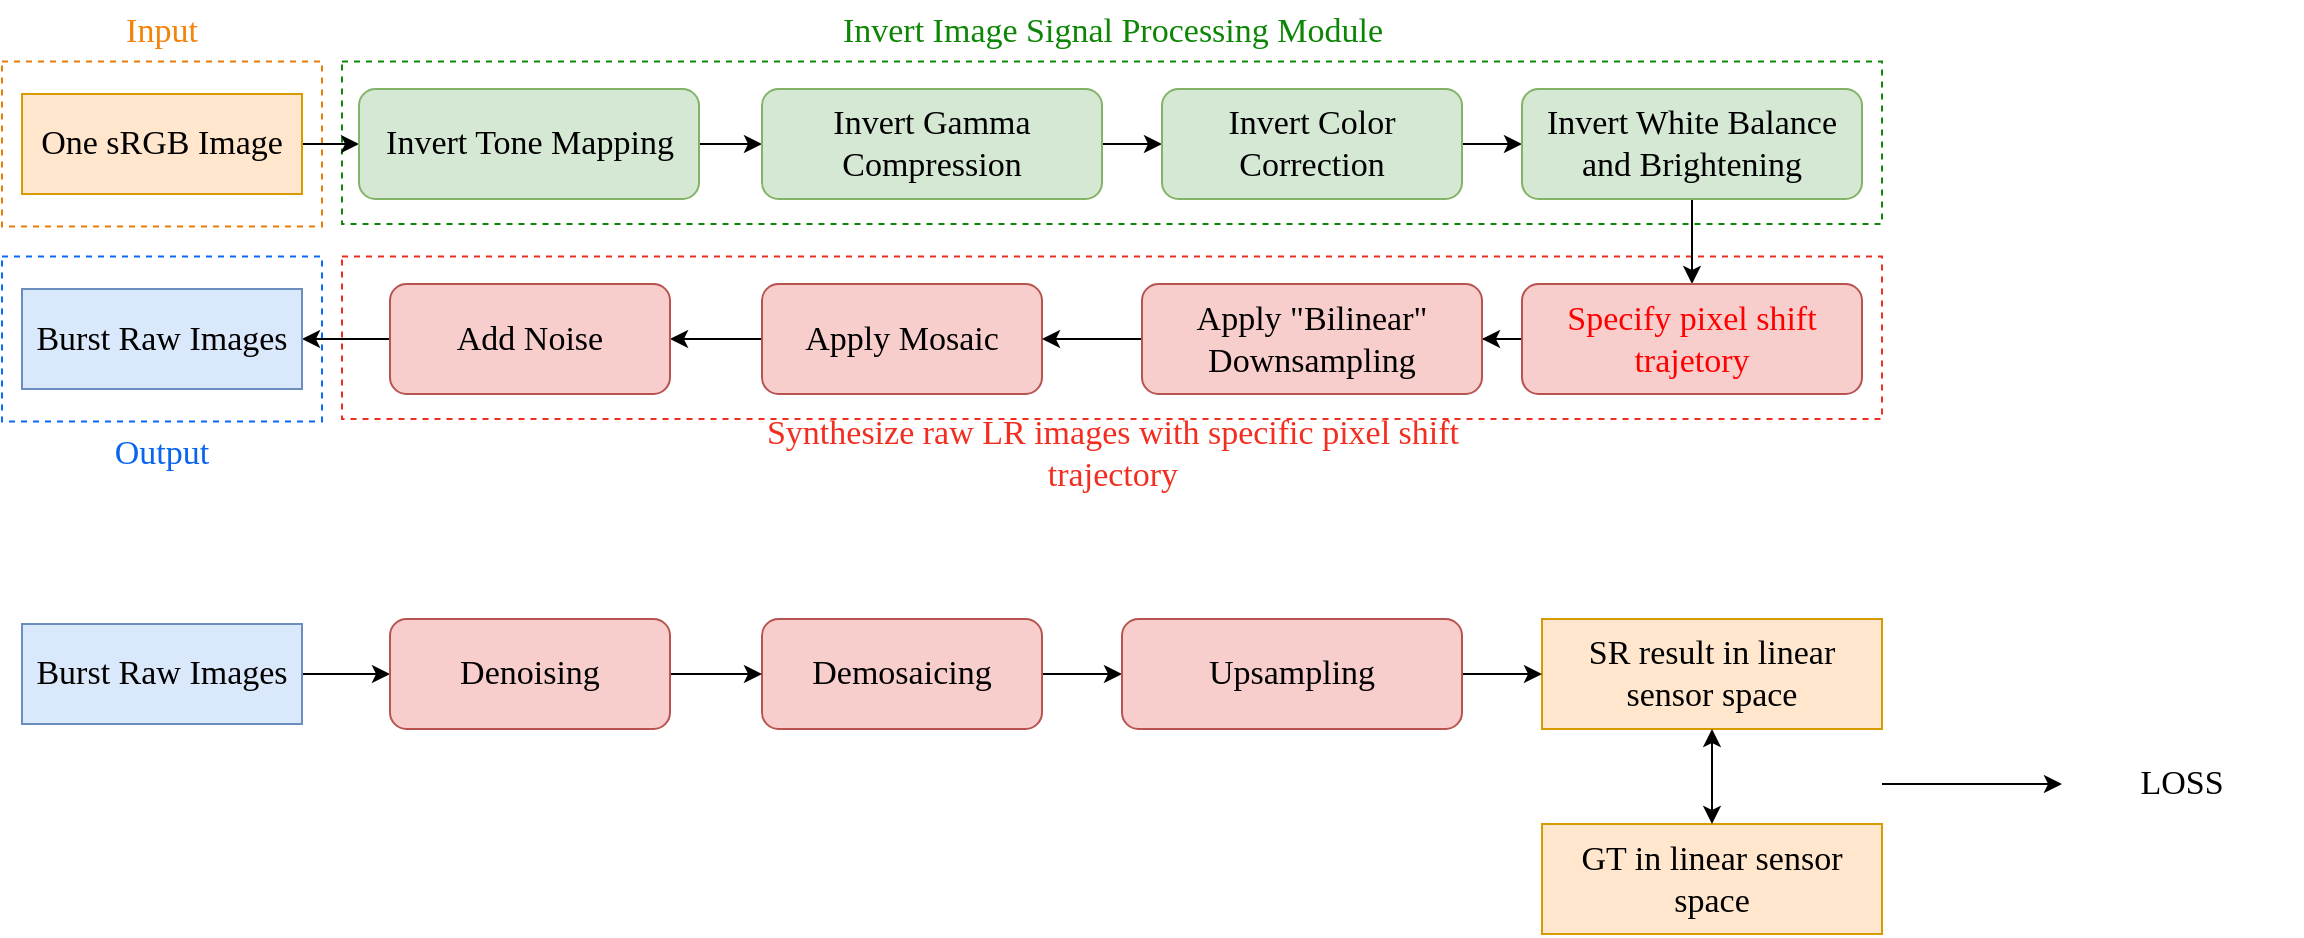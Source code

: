 <mxfile version="21.5.0" type="github">
  <diagram name="第 1 页" id="2tWCHP5qRfnW0nv7oK5U">
    <mxGraphModel dx="1442" dy="716" grid="1" gridSize="10" guides="1" tooltips="1" connect="1" arrows="1" fold="1" page="1" pageScale="1" pageWidth="827" pageHeight="1169" math="0" shadow="0">
      <root>
        <mxCell id="0" />
        <mxCell id="1" parent="0" />
        <mxCell id="Bjs8ewGi2bVI7GiNyhRq-44" value="" style="rounded=0;whiteSpace=wrap;html=1;fillColor=none;dashed=1;strokeColor=#ee2e20;" vertex="1" parent="1">
          <mxGeometry x="460" y="336.25" width="770" height="81.25" as="geometry" />
        </mxCell>
        <mxCell id="Bjs8ewGi2bVI7GiNyhRq-22" value="" style="rounded=0;whiteSpace=wrap;html=1;fillColor=none;dashed=1;strokeColor=#e97c07;" vertex="1" parent="1">
          <mxGeometry x="290" y="238.75" width="160" height="82.5" as="geometry" />
        </mxCell>
        <mxCell id="Bjs8ewGi2bVI7GiNyhRq-24" value="" style="rounded=0;whiteSpace=wrap;html=1;fillColor=none;dashed=1;strokeColor=#108708;" vertex="1" parent="1">
          <mxGeometry x="460" y="238.75" width="770" height="81.25" as="geometry" />
        </mxCell>
        <mxCell id="Bjs8ewGi2bVI7GiNyhRq-23" value="" style="rounded=0;whiteSpace=wrap;html=1;fillColor=none;dashed=1;strokeColor=#0868f7;" vertex="1" parent="1">
          <mxGeometry x="290" y="336.25" width="160" height="82.5" as="geometry" />
        </mxCell>
        <mxCell id="Bjs8ewGi2bVI7GiNyhRq-3" value="" style="edgeStyle=orthogonalEdgeStyle;rounded=0;orthogonalLoop=1;jettySize=auto;html=1;" edge="1" parent="1" source="Bjs8ewGi2bVI7GiNyhRq-1" target="Bjs8ewGi2bVI7GiNyhRq-2">
          <mxGeometry relative="1" as="geometry" />
        </mxCell>
        <mxCell id="Bjs8ewGi2bVI7GiNyhRq-1" value="&lt;font style=&quot;font-size: 17px;&quot; face=&quot;Times New Roman&quot;&gt;One sRGB Image&lt;/font&gt;" style="rounded=0;whiteSpace=wrap;html=1;fillColor=#ffe6cc;strokeColor=#d79b00;fontSize=17;" vertex="1" parent="1">
          <mxGeometry x="300" y="255" width="140" height="50" as="geometry" />
        </mxCell>
        <mxCell id="Bjs8ewGi2bVI7GiNyhRq-5" value="" style="edgeStyle=orthogonalEdgeStyle;rounded=0;orthogonalLoop=1;jettySize=auto;html=1;" edge="1" parent="1" source="Bjs8ewGi2bVI7GiNyhRq-2" target="Bjs8ewGi2bVI7GiNyhRq-4">
          <mxGeometry relative="1" as="geometry" />
        </mxCell>
        <mxCell id="Bjs8ewGi2bVI7GiNyhRq-2" value="&lt;font style=&quot;font-size: 17px;&quot; face=&quot;Times New Roman&quot;&gt;Invert Tone Mapping&lt;/font&gt;" style="rounded=1;whiteSpace=wrap;html=1;fillColor=#d5e8d4;strokeColor=#82b366;" vertex="1" parent="1">
          <mxGeometry x="468.5" y="252.5" width="170" height="55" as="geometry" />
        </mxCell>
        <mxCell id="Bjs8ewGi2bVI7GiNyhRq-7" value="" style="edgeStyle=orthogonalEdgeStyle;rounded=0;orthogonalLoop=1;jettySize=auto;html=1;" edge="1" parent="1" source="Bjs8ewGi2bVI7GiNyhRq-4" target="Bjs8ewGi2bVI7GiNyhRq-6">
          <mxGeometry relative="1" as="geometry" />
        </mxCell>
        <mxCell id="Bjs8ewGi2bVI7GiNyhRq-4" value="&lt;font style=&quot;font-size: 17px;&quot; face=&quot;Times New Roman&quot;&gt;Invert Gamma Compression&lt;/font&gt;" style="rounded=1;whiteSpace=wrap;html=1;fillColor=#d5e8d4;strokeColor=#82b366;" vertex="1" parent="1">
          <mxGeometry x="670" y="252.5" width="170" height="55" as="geometry" />
        </mxCell>
        <mxCell id="Bjs8ewGi2bVI7GiNyhRq-9" value="" style="edgeStyle=orthogonalEdgeStyle;rounded=0;orthogonalLoop=1;jettySize=auto;html=1;" edge="1" parent="1" source="Bjs8ewGi2bVI7GiNyhRq-6" target="Bjs8ewGi2bVI7GiNyhRq-8">
          <mxGeometry relative="1" as="geometry" />
        </mxCell>
        <mxCell id="Bjs8ewGi2bVI7GiNyhRq-6" value="&lt;font style=&quot;font-size: 17px;&quot; face=&quot;Times New Roman&quot;&gt;Invert Color Correction&lt;/font&gt;" style="rounded=1;whiteSpace=wrap;html=1;fillColor=#d5e8d4;strokeColor=#82b366;" vertex="1" parent="1">
          <mxGeometry x="870" y="252.5" width="150" height="55" as="geometry" />
        </mxCell>
        <mxCell id="Bjs8ewGi2bVI7GiNyhRq-11" value="" style="edgeStyle=orthogonalEdgeStyle;rounded=0;orthogonalLoop=1;jettySize=auto;html=1;" edge="1" parent="1" source="Bjs8ewGi2bVI7GiNyhRq-8" target="Bjs8ewGi2bVI7GiNyhRq-10">
          <mxGeometry relative="1" as="geometry" />
        </mxCell>
        <mxCell id="Bjs8ewGi2bVI7GiNyhRq-8" value="&lt;font style=&quot;font-size: 17px;&quot; face=&quot;Times New Roman&quot;&gt;Invert White Balance and Brightening&lt;/font&gt;" style="rounded=1;whiteSpace=wrap;html=1;fillColor=#d5e8d4;strokeColor=#82b366;" vertex="1" parent="1">
          <mxGeometry x="1050" y="252.5" width="170" height="55" as="geometry" />
        </mxCell>
        <mxCell id="Bjs8ewGi2bVI7GiNyhRq-18" value="" style="edgeStyle=orthogonalEdgeStyle;rounded=0;orthogonalLoop=1;jettySize=auto;html=1;" edge="1" parent="1" source="Bjs8ewGi2bVI7GiNyhRq-10" target="Bjs8ewGi2bVI7GiNyhRq-16">
          <mxGeometry relative="1" as="geometry" />
        </mxCell>
        <mxCell id="Bjs8ewGi2bVI7GiNyhRq-10" value="&lt;font color=&quot;#ff0000&quot; face=&quot;Times New Roman&quot;&gt;&lt;span style=&quot;font-size: 17px;&quot;&gt;Specify pixel shift trajetory&lt;/span&gt;&lt;/font&gt;" style="rounded=1;whiteSpace=wrap;html=1;fillColor=#f8cecc;strokeColor=#b85450;" vertex="1" parent="1">
          <mxGeometry x="1050" y="350" width="170" height="55" as="geometry" />
        </mxCell>
        <mxCell id="Bjs8ewGi2bVI7GiNyhRq-15" value="" style="edgeStyle=orthogonalEdgeStyle;rounded=0;orthogonalLoop=1;jettySize=auto;html=1;" edge="1" parent="1" source="Bjs8ewGi2bVI7GiNyhRq-12" target="Bjs8ewGi2bVI7GiNyhRq-14">
          <mxGeometry relative="1" as="geometry" />
        </mxCell>
        <mxCell id="Bjs8ewGi2bVI7GiNyhRq-12" value="&lt;font face=&quot;Times New Roman&quot;&gt;&lt;span style=&quot;font-size: 17px;&quot;&gt;Apply Mosaic&lt;/span&gt;&lt;/font&gt;" style="rounded=1;whiteSpace=wrap;html=1;fillColor=#f8cecc;strokeColor=#b85450;" vertex="1" parent="1">
          <mxGeometry x="670" y="350" width="140" height="55" as="geometry" />
        </mxCell>
        <mxCell id="Bjs8ewGi2bVI7GiNyhRq-20" value="" style="edgeStyle=orthogonalEdgeStyle;rounded=0;orthogonalLoop=1;jettySize=auto;html=1;" edge="1" parent="1" source="Bjs8ewGi2bVI7GiNyhRq-14" target="Bjs8ewGi2bVI7GiNyhRq-19">
          <mxGeometry relative="1" as="geometry" />
        </mxCell>
        <mxCell id="Bjs8ewGi2bVI7GiNyhRq-14" value="&lt;font face=&quot;Times New Roman&quot;&gt;&lt;span style=&quot;font-size: 17px;&quot;&gt;Add Noise&lt;/span&gt;&lt;/font&gt;" style="rounded=1;whiteSpace=wrap;html=1;fillColor=#f8cecc;strokeColor=#b85450;" vertex="1" parent="1">
          <mxGeometry x="484" y="350" width="140" height="55" as="geometry" />
        </mxCell>
        <mxCell id="Bjs8ewGi2bVI7GiNyhRq-17" value="" style="edgeStyle=orthogonalEdgeStyle;rounded=0;orthogonalLoop=1;jettySize=auto;html=1;" edge="1" parent="1" source="Bjs8ewGi2bVI7GiNyhRq-16" target="Bjs8ewGi2bVI7GiNyhRq-12">
          <mxGeometry relative="1" as="geometry" />
        </mxCell>
        <mxCell id="Bjs8ewGi2bVI7GiNyhRq-16" value="&lt;font face=&quot;Times New Roman&quot;&gt;&lt;span style=&quot;font-size: 17px;&quot;&gt;Apply &quot;Bilinear&quot; Downsampling&lt;/span&gt;&lt;/font&gt;" style="rounded=1;whiteSpace=wrap;html=1;fillColor=#f8cecc;strokeColor=#b85450;" vertex="1" parent="1">
          <mxGeometry x="860" y="350" width="170" height="55" as="geometry" />
        </mxCell>
        <mxCell id="Bjs8ewGi2bVI7GiNyhRq-19" value="&lt;font style=&quot;font-size: 17px;&quot; face=&quot;Times New Roman&quot;&gt;Burst Raw Images&lt;/font&gt;" style="rounded=0;whiteSpace=wrap;html=1;fillColor=#dae8fc;strokeColor=#6c8ebf;fontSize=17;" vertex="1" parent="1">
          <mxGeometry x="300" y="352.5" width="140" height="50" as="geometry" />
        </mxCell>
        <mxCell id="Bjs8ewGi2bVI7GiNyhRq-25" value="&lt;font style=&quot;font-size: 17px;&quot; face=&quot;Times New Roman&quot;&gt;Input&lt;/font&gt;" style="text;html=1;strokeColor=none;fillColor=none;align=center;verticalAlign=middle;whiteSpace=wrap;rounded=0;fontColor=#f4830b;" vertex="1" parent="1">
          <mxGeometry x="340" y="208.75" width="60" height="30" as="geometry" />
        </mxCell>
        <mxCell id="Bjs8ewGi2bVI7GiNyhRq-26" value="&lt;font style=&quot;font-size: 17px;&quot; face=&quot;Times New Roman&quot;&gt;Output&lt;/font&gt;" style="text;html=1;strokeColor=none;fillColor=none;align=center;verticalAlign=middle;whiteSpace=wrap;rounded=0;fontColor=#0765f2;" vertex="1" parent="1">
          <mxGeometry x="340" y="420" width="60" height="30" as="geometry" />
        </mxCell>
        <mxCell id="Bjs8ewGi2bVI7GiNyhRq-27" value="&lt;font style=&quot;font-size: 17px;&quot; face=&quot;Times New Roman&quot;&gt;Invert Image Signal Processing Module&lt;/font&gt;" style="text;html=1;strokeColor=none;fillColor=none;align=center;verticalAlign=middle;whiteSpace=wrap;rounded=0;fontColor=#0d8505;" vertex="1" parent="1">
          <mxGeometry x="697.5" y="208.75" width="295" height="30" as="geometry" />
        </mxCell>
        <mxCell id="Bjs8ewGi2bVI7GiNyhRq-33" value="" style="edgeStyle=orthogonalEdgeStyle;rounded=0;orthogonalLoop=1;jettySize=auto;html=1;" edge="1" parent="1" source="Bjs8ewGi2bVI7GiNyhRq-28" target="Bjs8ewGi2bVI7GiNyhRq-31">
          <mxGeometry relative="1" as="geometry" />
        </mxCell>
        <mxCell id="Bjs8ewGi2bVI7GiNyhRq-28" value="&lt;font style=&quot;font-size: 17px;&quot; face=&quot;Times New Roman&quot;&gt;Burst Raw Images&lt;/font&gt;" style="rounded=0;whiteSpace=wrap;html=1;fillColor=#dae8fc;strokeColor=#6c8ebf;fontSize=17;" vertex="1" parent="1">
          <mxGeometry x="300" y="520" width="140" height="50" as="geometry" />
        </mxCell>
        <mxCell id="Bjs8ewGi2bVI7GiNyhRq-29" value="&lt;font face=&quot;Times New Roman&quot;&gt;&lt;span style=&quot;font-size: 17px;&quot;&gt;SR result in linear sensor space&lt;/span&gt;&lt;/font&gt;" style="rounded=0;whiteSpace=wrap;html=1;fillColor=#ffe6cc;strokeColor=#d79b00;fontSize=17;" vertex="1" parent="1">
          <mxGeometry x="1060" y="517.5" width="170" height="55" as="geometry" />
        </mxCell>
        <mxCell id="Bjs8ewGi2bVI7GiNyhRq-35" value="" style="edgeStyle=orthogonalEdgeStyle;rounded=0;orthogonalLoop=1;jettySize=auto;html=1;" edge="1" parent="1" source="Bjs8ewGi2bVI7GiNyhRq-30" target="Bjs8ewGi2bVI7GiNyhRq-32">
          <mxGeometry relative="1" as="geometry" />
        </mxCell>
        <mxCell id="Bjs8ewGi2bVI7GiNyhRq-30" value="&lt;font face=&quot;Times New Roman&quot;&gt;&lt;span style=&quot;font-size: 17px;&quot;&gt;Demosaicing&lt;/span&gt;&lt;/font&gt;" style="rounded=1;whiteSpace=wrap;html=1;fillColor=#f8cecc;strokeColor=#b85450;" vertex="1" parent="1">
          <mxGeometry x="670" y="517.5" width="140" height="55" as="geometry" />
        </mxCell>
        <mxCell id="Bjs8ewGi2bVI7GiNyhRq-34" value="" style="edgeStyle=orthogonalEdgeStyle;rounded=0;orthogonalLoop=1;jettySize=auto;html=1;" edge="1" parent="1" source="Bjs8ewGi2bVI7GiNyhRq-31" target="Bjs8ewGi2bVI7GiNyhRq-30">
          <mxGeometry relative="1" as="geometry" />
        </mxCell>
        <mxCell id="Bjs8ewGi2bVI7GiNyhRq-31" value="&lt;font face=&quot;Times New Roman&quot;&gt;&lt;span style=&quot;font-size: 17px;&quot;&gt;Denoising&lt;/span&gt;&lt;/font&gt;" style="rounded=1;whiteSpace=wrap;html=1;fillColor=#f8cecc;strokeColor=#b85450;" vertex="1" parent="1">
          <mxGeometry x="484" y="517.5" width="140" height="55" as="geometry" />
        </mxCell>
        <mxCell id="Bjs8ewGi2bVI7GiNyhRq-37" value="" style="edgeStyle=orthogonalEdgeStyle;rounded=0;orthogonalLoop=1;jettySize=auto;html=1;" edge="1" parent="1" source="Bjs8ewGi2bVI7GiNyhRq-32" target="Bjs8ewGi2bVI7GiNyhRq-29">
          <mxGeometry relative="1" as="geometry" />
        </mxCell>
        <mxCell id="Bjs8ewGi2bVI7GiNyhRq-32" value="&lt;font face=&quot;Times New Roman&quot;&gt;&lt;span style=&quot;font-size: 17px;&quot;&gt;Upsampling&lt;/span&gt;&lt;/font&gt;" style="rounded=1;whiteSpace=wrap;html=1;fillColor=#f8cecc;strokeColor=#b85450;" vertex="1" parent="1">
          <mxGeometry x="850" y="517.5" width="170" height="55" as="geometry" />
        </mxCell>
        <mxCell id="Bjs8ewGi2bVI7GiNyhRq-39" value="&lt;font face=&quot;Times New Roman&quot;&gt;&lt;span style=&quot;font-size: 17px;&quot;&gt;GT in linear sensor space&lt;/span&gt;&lt;/font&gt;" style="rounded=0;whiteSpace=wrap;html=1;fillColor=#ffe6cc;strokeColor=#d79b00;fontSize=17;" vertex="1" parent="1">
          <mxGeometry x="1060" y="620" width="170" height="55" as="geometry" />
        </mxCell>
        <mxCell id="Bjs8ewGi2bVI7GiNyhRq-40" value="" style="endArrow=classic;startArrow=classic;html=1;rounded=0;exitX=0.5;exitY=0;exitDx=0;exitDy=0;entryX=0.5;entryY=1;entryDx=0;entryDy=0;" edge="1" parent="1" source="Bjs8ewGi2bVI7GiNyhRq-39" target="Bjs8ewGi2bVI7GiNyhRq-29">
          <mxGeometry width="50" height="50" relative="1" as="geometry">
            <mxPoint x="1040" y="630" as="sourcePoint" />
            <mxPoint x="1090" y="580" as="targetPoint" />
          </mxGeometry>
        </mxCell>
        <mxCell id="Bjs8ewGi2bVI7GiNyhRq-41" value="" style="endArrow=classic;html=1;rounded=0;" edge="1" parent="1">
          <mxGeometry width="50" height="50" relative="1" as="geometry">
            <mxPoint x="1230" y="600" as="sourcePoint" />
            <mxPoint x="1320" y="600" as="targetPoint" />
          </mxGeometry>
        </mxCell>
        <mxCell id="Bjs8ewGi2bVI7GiNyhRq-42" value="&lt;font color=&quot;#000000&quot; face=&quot;Times New Roman&quot;&gt;&lt;span style=&quot;font-size: 17px;&quot;&gt;LOSS&lt;/span&gt;&lt;/font&gt;" style="text;html=1;strokeColor=none;fillColor=none;align=center;verticalAlign=middle;whiteSpace=wrap;rounded=0;fontColor=#0765f2;" vertex="1" parent="1">
          <mxGeometry x="1320" y="585" width="120" height="30" as="geometry" />
        </mxCell>
        <mxCell id="Bjs8ewGi2bVI7GiNyhRq-45" value="&lt;font style=&quot;font-size: 17px;&quot; face=&quot;Times New Roman&quot;&gt;Synthesize raw LR images with specific pixel shift trajectory&lt;/font&gt;" style="text;html=1;strokeColor=none;fillColor=none;align=center;verticalAlign=middle;whiteSpace=wrap;rounded=0;fontColor=#f32e20;" vertex="1" parent="1">
          <mxGeometry x="653.75" y="420" width="382.5" height="30" as="geometry" />
        </mxCell>
      </root>
    </mxGraphModel>
  </diagram>
</mxfile>

